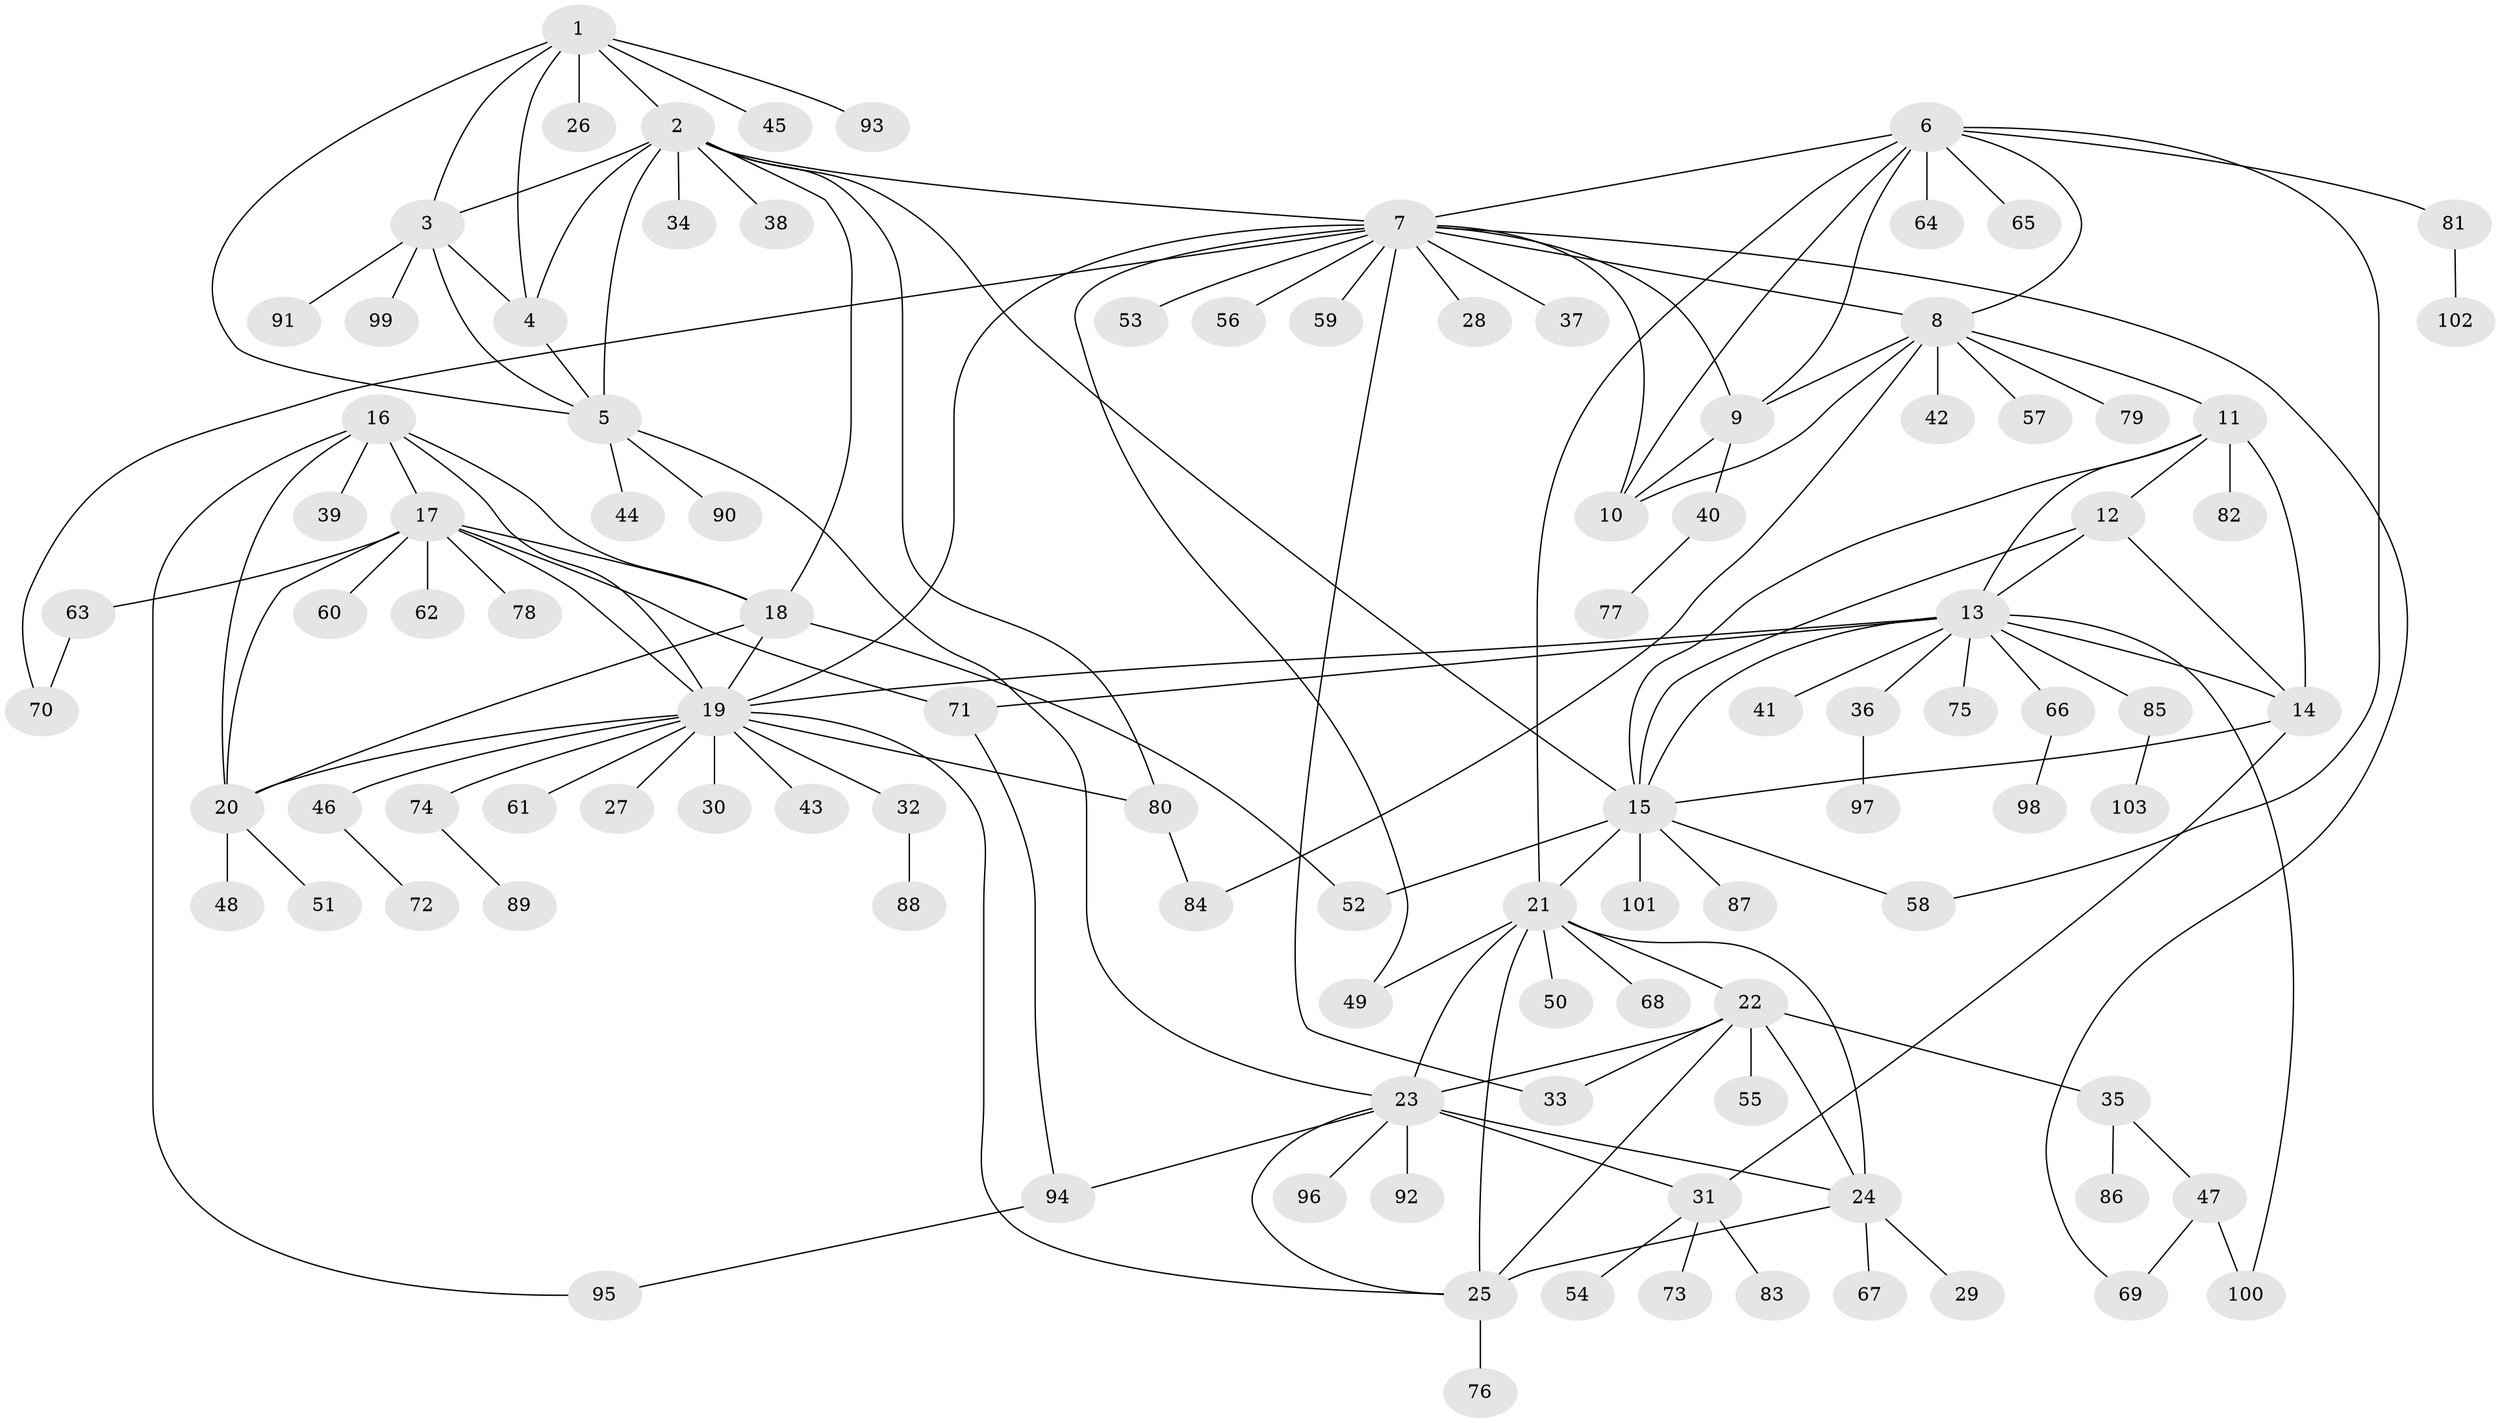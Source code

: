 // Generated by graph-tools (version 1.1) at 2025/50/03/09/25 03:50:36]
// undirected, 103 vertices, 151 edges
graph export_dot {
graph [start="1"]
  node [color=gray90,style=filled];
  1;
  2;
  3;
  4;
  5;
  6;
  7;
  8;
  9;
  10;
  11;
  12;
  13;
  14;
  15;
  16;
  17;
  18;
  19;
  20;
  21;
  22;
  23;
  24;
  25;
  26;
  27;
  28;
  29;
  30;
  31;
  32;
  33;
  34;
  35;
  36;
  37;
  38;
  39;
  40;
  41;
  42;
  43;
  44;
  45;
  46;
  47;
  48;
  49;
  50;
  51;
  52;
  53;
  54;
  55;
  56;
  57;
  58;
  59;
  60;
  61;
  62;
  63;
  64;
  65;
  66;
  67;
  68;
  69;
  70;
  71;
  72;
  73;
  74;
  75;
  76;
  77;
  78;
  79;
  80;
  81;
  82;
  83;
  84;
  85;
  86;
  87;
  88;
  89;
  90;
  91;
  92;
  93;
  94;
  95;
  96;
  97;
  98;
  99;
  100;
  101;
  102;
  103;
  1 -- 2;
  1 -- 3;
  1 -- 4;
  1 -- 5;
  1 -- 26;
  1 -- 45;
  1 -- 93;
  2 -- 3;
  2 -- 4;
  2 -- 5;
  2 -- 7;
  2 -- 15;
  2 -- 18;
  2 -- 34;
  2 -- 38;
  2 -- 80;
  3 -- 4;
  3 -- 5;
  3 -- 91;
  3 -- 99;
  4 -- 5;
  5 -- 23;
  5 -- 44;
  5 -- 90;
  6 -- 7;
  6 -- 8;
  6 -- 9;
  6 -- 10;
  6 -- 21;
  6 -- 58;
  6 -- 64;
  6 -- 65;
  6 -- 81;
  7 -- 8;
  7 -- 9;
  7 -- 10;
  7 -- 19;
  7 -- 28;
  7 -- 33;
  7 -- 37;
  7 -- 49;
  7 -- 53;
  7 -- 56;
  7 -- 59;
  7 -- 69;
  7 -- 70;
  8 -- 9;
  8 -- 10;
  8 -- 11;
  8 -- 42;
  8 -- 57;
  8 -- 79;
  8 -- 84;
  9 -- 10;
  9 -- 40;
  11 -- 12;
  11 -- 13;
  11 -- 14;
  11 -- 15;
  11 -- 82;
  12 -- 13;
  12 -- 14;
  12 -- 15;
  13 -- 14;
  13 -- 15;
  13 -- 19;
  13 -- 36;
  13 -- 41;
  13 -- 66;
  13 -- 71;
  13 -- 75;
  13 -- 85;
  13 -- 100;
  14 -- 15;
  14 -- 31;
  15 -- 21;
  15 -- 52;
  15 -- 58;
  15 -- 87;
  15 -- 101;
  16 -- 17;
  16 -- 18;
  16 -- 19;
  16 -- 20;
  16 -- 39;
  16 -- 95;
  17 -- 18;
  17 -- 19;
  17 -- 20;
  17 -- 60;
  17 -- 62;
  17 -- 63;
  17 -- 71;
  17 -- 78;
  18 -- 19;
  18 -- 20;
  18 -- 52;
  19 -- 20;
  19 -- 25;
  19 -- 27;
  19 -- 30;
  19 -- 32;
  19 -- 43;
  19 -- 46;
  19 -- 61;
  19 -- 74;
  19 -- 80;
  20 -- 48;
  20 -- 51;
  21 -- 22;
  21 -- 23;
  21 -- 24;
  21 -- 25;
  21 -- 49;
  21 -- 50;
  21 -- 68;
  22 -- 23;
  22 -- 24;
  22 -- 25;
  22 -- 33;
  22 -- 35;
  22 -- 55;
  23 -- 24;
  23 -- 25;
  23 -- 31;
  23 -- 92;
  23 -- 94;
  23 -- 96;
  24 -- 25;
  24 -- 29;
  24 -- 67;
  25 -- 76;
  31 -- 54;
  31 -- 73;
  31 -- 83;
  32 -- 88;
  35 -- 47;
  35 -- 86;
  36 -- 97;
  40 -- 77;
  46 -- 72;
  47 -- 69;
  47 -- 100;
  63 -- 70;
  66 -- 98;
  71 -- 94;
  74 -- 89;
  80 -- 84;
  81 -- 102;
  85 -- 103;
  94 -- 95;
}
